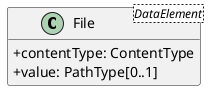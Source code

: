 @startuml
skinparam classAttributeIconSize 0
hide methods

class File<DataElement> {
  +contentType: ContentType 
  +value: PathType[0..1] 
}
@enduml